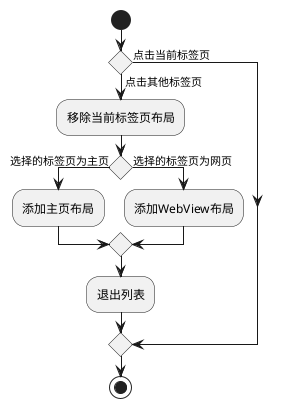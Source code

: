 @startuml
start
if () then (点击当前标签页)

else (点击其他标签页)
    :移除当前标签页布局;
    if () then (选择的标签页为主页)
        :添加主页布局;
    else (选择的标签页为网页)
        :添加WebView布局;
    endif
    :退出列表;
endif
stop
@enduml

@startuml
    interface OnSearchListener {
        void onSortSuccess(ArrayList<SearchBean> results)
        void searchSuccess(String value)
        void fuzzySearchSuccess(ArrayList<SearchBean> results)
    }
    interface SearchModel {
        void save(String value)
        void search(String value, OnSearchListener onSearchListener)
        void remove(String key)
        void clear()
        void sortHistory(OnSearchListener onSearchListener)
        void fuzzySearch(String value, OnSearchListener onSearchListener)
    }
    class SearchModelImpl implements SearchModel {
        + save(String value)
        + search(String value, OnSearchListener onSearchListener)
        + remove(String key)
        + clear()
        + sortHistory(OnSearchListener onSearchListener)
        + fuzzySearch(String value, OnSearchListener onSearchListener)
    }
    interface SearchPresenter {
        void remove(String key)
        void clear()
        void sortHistory()
        void search(String value, boolean save)
        void fuzzySearch(String value)
    }
    class SearchPresenterImpl implements SearchPresenter, OnSearchListener {
        - searchView : MySearchView
        - searchModel : SearchModel
        + save(String value)
        + search(String value, OnSearchListener onSearchListener)
        + remove(String key)
        + clear()
        + sortHistory(OnSearchListener onSearchListener)
        + fuzzySearch(String value, OnSearchListener onSearchListener)
        + onSortSuccess(ArrayList<SearchBean> results)
        + searchSuccess(String value)
        + fuzzySearchSuccess(ArrayList<SearchBean> results)
    }
    interface MySearchView {
        void searchSuccess(String value)
        void showContains(ArrayList<SearchBean> results)
    }
    class SearchActivity implements MySearchView {
        - mSearchPresenter : SearchPresenter
        + void showContains(ArrayList<SearchBean> results)
        + void searchSuccess(String value)
    }
MySearchView <.. SearchPresenterImpl
SearchModel <.. SearchPresenterImpl
@enduml

@startuml
start
:点击书签历史;
if () then (点击历史Tab)
    :显示历史Fragment;
    if() then (点击item)
    :销毁Activity;
    :访问网页;
    else (点击删除)
    :删除记录;
    endif
    stop
else (留在书签Tab)
    :移除当前标签页布局;
    if() then (点击item)
    :销毁Activity;
    :访问网页;
    else (长按item)
    :弹出选项菜单;
    :操作;
    endif
    stop
endif
@enduml

@startuml
start
:点击菜单;
if () then (当前网页已加入书签)
    :添加文字“已收藏”;
    :点击移除书签;
else (当前网页未加入书签)
    :添加文字“添加收藏”;
    :点击添加书签;
endif
:图标改变;
:收回菜单栏;
stop
@enduml

@startuml
:点击打开Activity;
repeat
    :输入字符;
repeat while () is (字符无效)
    :执行模糊搜索;
    :提交内容;
if () then (字符串为URL)
else (字符串不是URL)
    :拼接为URL;
endif
:加载URL;
:显示WebView;
stop
@enduml

@startuml
start
:点击选项;
if () then (已设置默认浏览器)
    :打开默认浏览器的应用属性;
    :清除默认设置并返回;
else (未设置默认浏览器)
endif
:显示浏览器列表;
:设置默认;
:显示反馈;
stop
@enduml

@startuml
start
:点击链接;
:弹出下载框;
:修改文件名;
if () then (点击下载)
    :弹出下载提示;
    :进入下载Activity;
else (点击取消)
endif
stop
@enduml